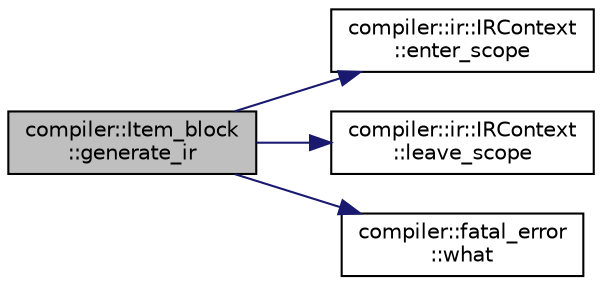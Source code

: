 digraph "compiler::Item_block::generate_ir"
{
 // LATEX_PDF_SIZE
  edge [fontname="Helvetica",fontsize="10",labelfontname="Helvetica",labelfontsize="10"];
  node [fontname="Helvetica",fontsize="10",shape=record];
  rankdir="LR";
  Node1 [label="compiler::Item_block\l::generate_ir",height=0.2,width=0.4,color="black", fillcolor="grey75", style="filled", fontcolor="black",tooltip=" "];
  Node1 -> Node2 [color="midnightblue",fontsize="10",style="solid",fontname="Helvetica"];
  Node2 [label="compiler::ir::IRContext\l::enter_scope",height=0.2,width=0.4,color="black", fillcolor="white", style="filled",URL="$classcompiler_1_1ir_1_1_i_r_context.html#abc42fa06f474d4cde72a21cbef3094a0",tooltip="Called when a new scope is encountered and we should enter a new scope."];
  Node1 -> Node3 [color="midnightblue",fontsize="10",style="solid",fontname="Helvetica"];
  Node3 [label="compiler::ir::IRContext\l::leave_scope",height=0.2,width=0.4,color="black", fillcolor="white", style="filled",URL="$classcompiler_1_1ir_1_1_i_r_context.html#abb824b392d1066cae6ef419dd98e3db3",tooltip="If a scope is left, then we need to call the function and do some garbage cleaning work."];
  Node1 -> Node4 [color="midnightblue",fontsize="10",style="solid",fontname="Helvetica"];
  Node4 [label="compiler::fatal_error\l::what",height=0.2,width=0.4,color="black", fillcolor="white", style="filled",URL="$classcompiler_1_1fatal__error.html#a0811432f085d8184626a6101ae81aa65",tooltip=" "];
}

